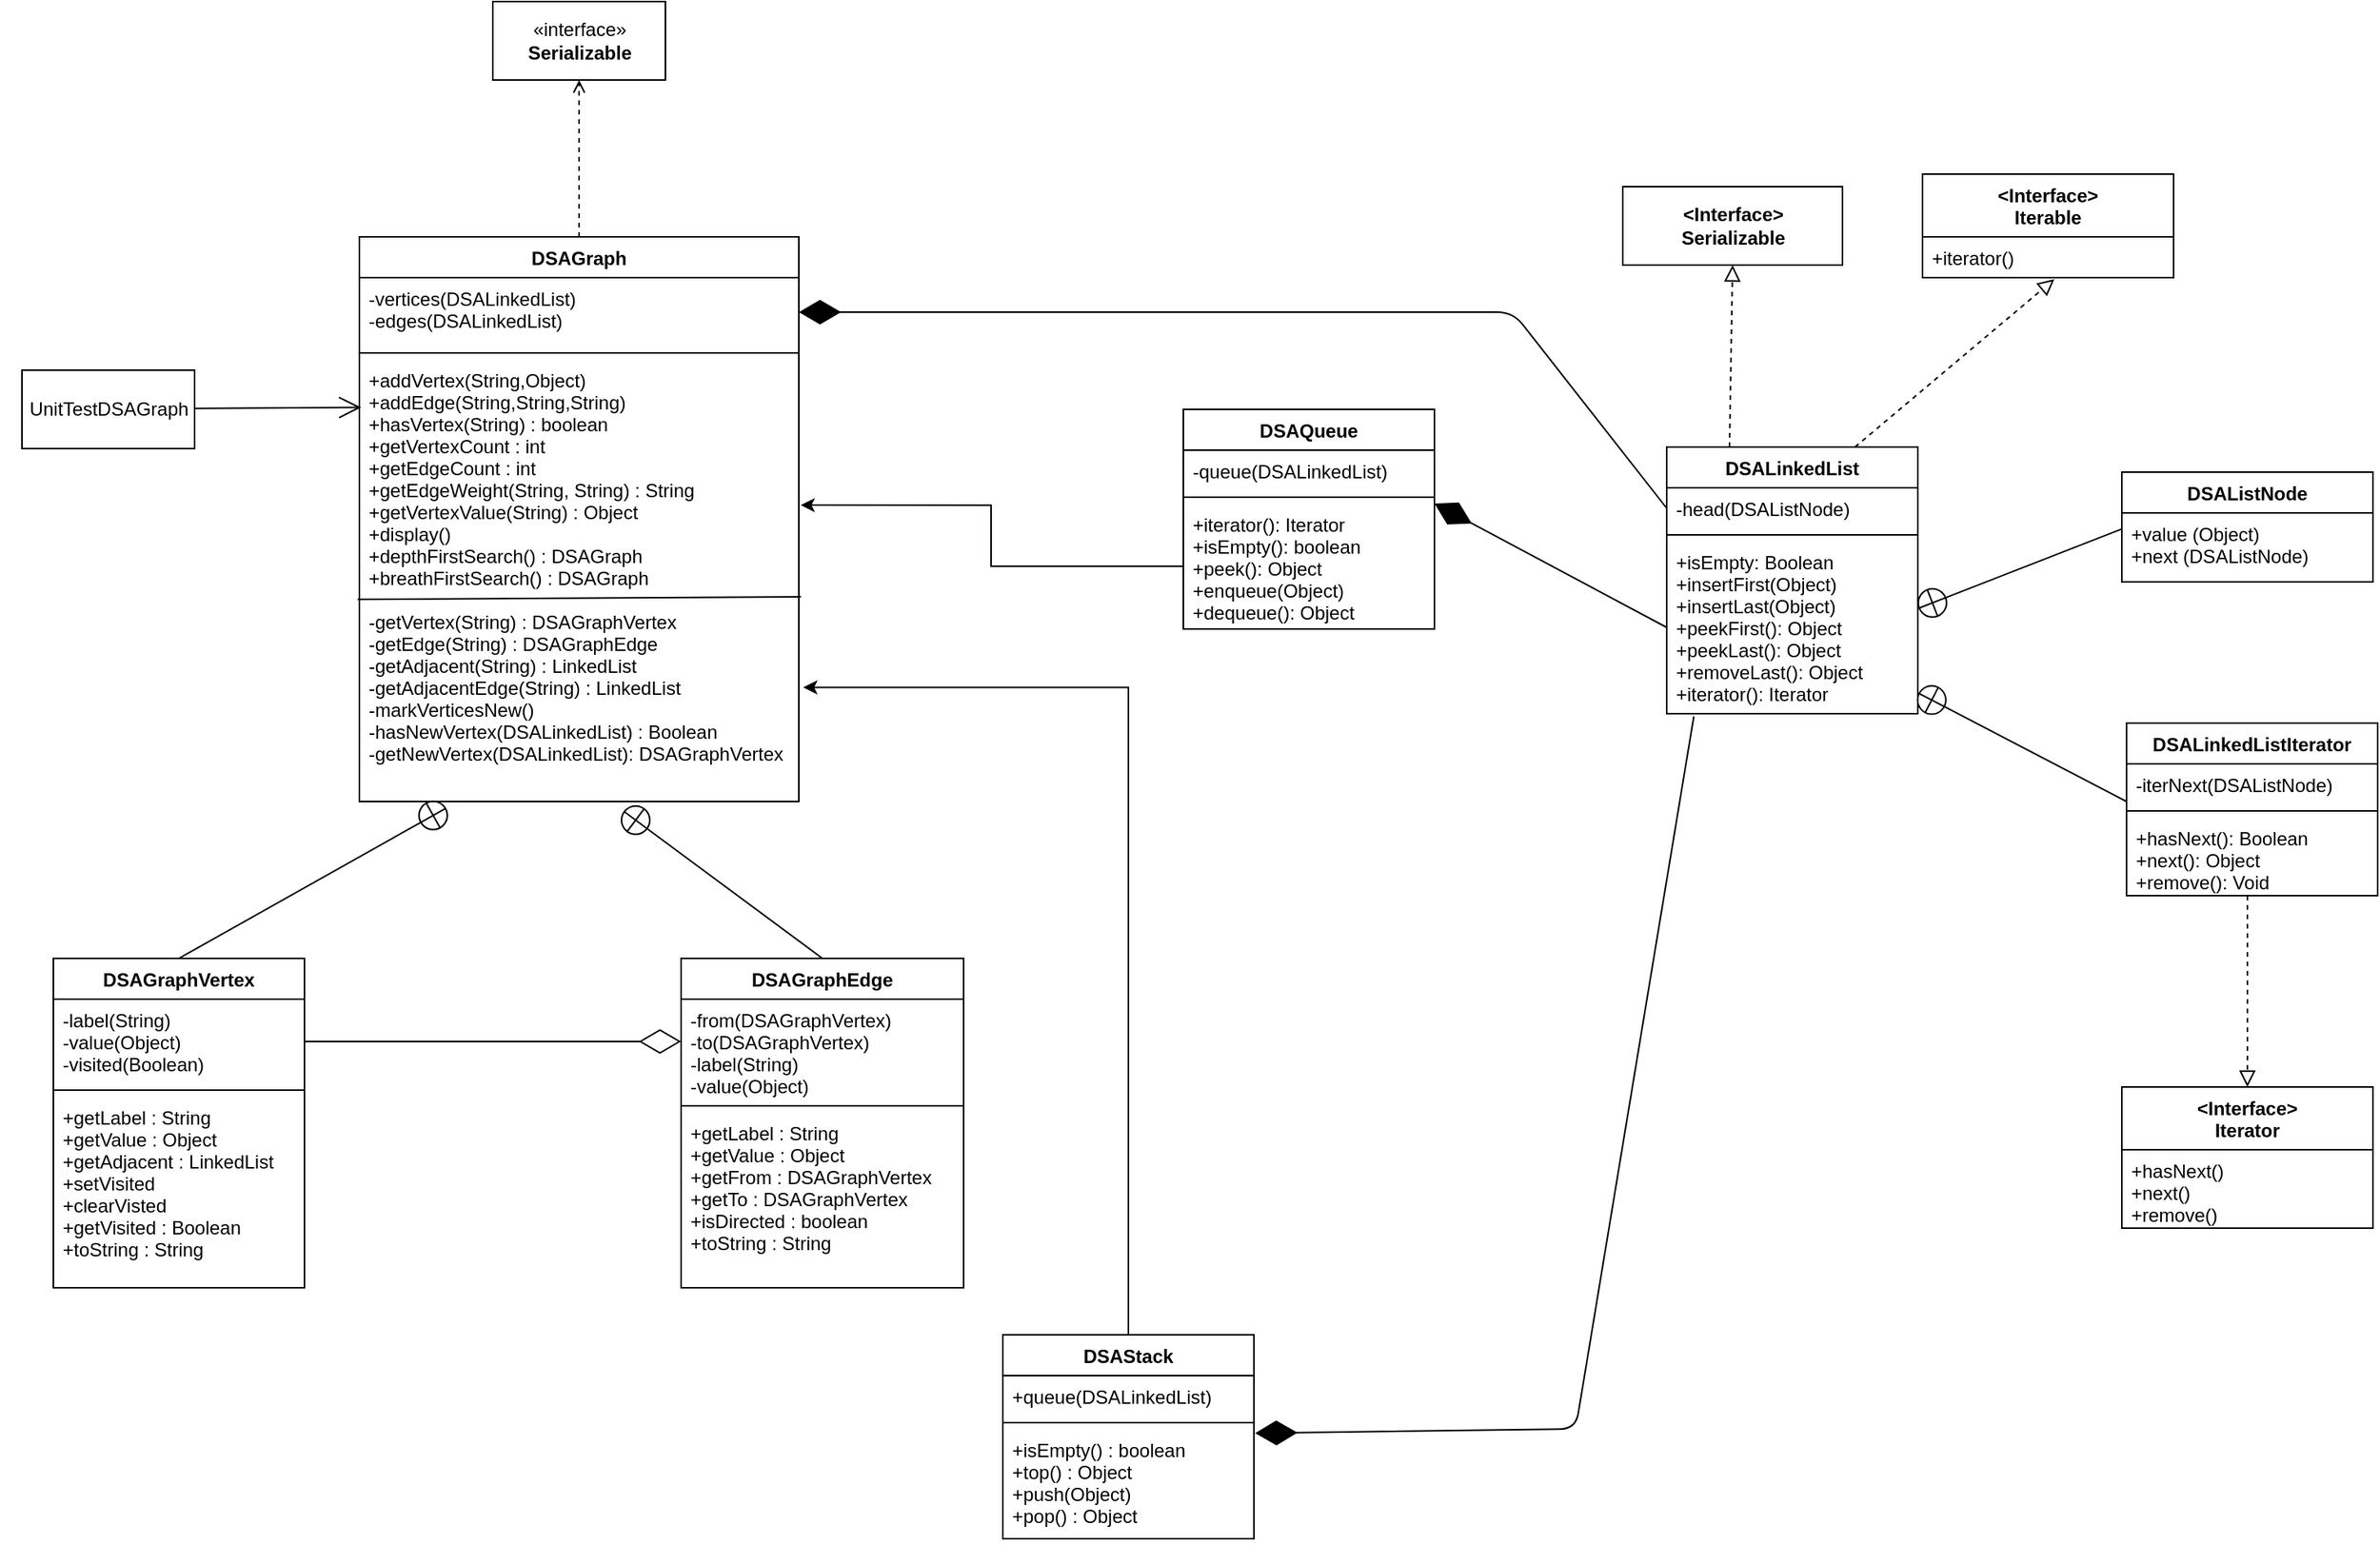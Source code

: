 <mxfile version="15.2.5" type="device"><diagram id="euWfuyoFQ5dTeIu7k11W" name="Page-1"><mxGraphModel dx="1103" dy="1601" grid="1" gridSize="10" guides="1" tooltips="1" connect="1" arrows="1" fold="1" page="1" pageScale="1" pageWidth="850" pageHeight="1100" math="0" shadow="0"><root><mxCell id="0"/><mxCell id="1" parent="0"/><mxCell id="qV7Qnx6NKt3_6iFlWyYA-6" value="DSAGraphVertex" style="swimlane;fontStyle=1;align=center;verticalAlign=top;childLayout=stackLayout;horizontal=1;startSize=26;horizontalStack=0;resizeParent=1;resizeParentMax=0;resizeLast=0;collapsible=1;marginBottom=0;" parent="1" vertex="1"><mxGeometry x="110" y="670" width="160" height="210" as="geometry"/></mxCell><mxCell id="qV7Qnx6NKt3_6iFlWyYA-7" value="-label(String)&#xA;-value(Object)&#xA;-visited(Boolean)&#xA;" style="text;strokeColor=none;fillColor=none;align=left;verticalAlign=top;spacingLeft=4;spacingRight=4;overflow=hidden;rotatable=0;points=[[0,0.5],[1,0.5]];portConstraint=eastwest;" parent="qV7Qnx6NKt3_6iFlWyYA-6" vertex="1"><mxGeometry y="26" width="160" height="54" as="geometry"/></mxCell><mxCell id="qV7Qnx6NKt3_6iFlWyYA-8" value="" style="line;strokeWidth=1;fillColor=none;align=left;verticalAlign=middle;spacingTop=-1;spacingLeft=3;spacingRight=3;rotatable=0;labelPosition=right;points=[];portConstraint=eastwest;" parent="qV7Qnx6NKt3_6iFlWyYA-6" vertex="1"><mxGeometry y="80" width="160" height="8" as="geometry"/></mxCell><mxCell id="qV7Qnx6NKt3_6iFlWyYA-9" value="+getLabel : String&#xA;+getValue : Object&#xA;+getAdjacent : LinkedList&#xA;+setVisited&#xA;+clearVisted &#xA;+getVisited : Boolean&#xA;+toString : String&#xA;" style="text;strokeColor=none;fillColor=none;align=left;verticalAlign=top;spacingLeft=4;spacingRight=4;overflow=hidden;rotatable=0;points=[[0,0.5],[1,0.5]];portConstraint=eastwest;" parent="qV7Qnx6NKt3_6iFlWyYA-6" vertex="1"><mxGeometry y="88" width="160" height="122" as="geometry"/></mxCell><mxCell id="qV7Qnx6NKt3_6iFlWyYA-11" value="DSAGraph" style="swimlane;fontStyle=1;align=center;verticalAlign=top;childLayout=stackLayout;horizontal=1;startSize=26;horizontalStack=0;resizeParent=1;resizeParentMax=0;resizeLast=0;collapsible=1;marginBottom=0;" parent="1" vertex="1"><mxGeometry x="305" y="210" width="280" height="360" as="geometry"/></mxCell><mxCell id="qV7Qnx6NKt3_6iFlWyYA-12" value="-vertices(DSALinkedList)&#xA;-edges(DSALinkedList)" style="text;strokeColor=none;fillColor=none;align=left;verticalAlign=top;spacingLeft=4;spacingRight=4;overflow=hidden;rotatable=0;points=[[0,0.5],[1,0.5]];portConstraint=eastwest;" parent="qV7Qnx6NKt3_6iFlWyYA-11" vertex="1"><mxGeometry y="26" width="280" height="44" as="geometry"/></mxCell><mxCell id="qV7Qnx6NKt3_6iFlWyYA-13" value="" style="line;strokeWidth=1;fillColor=none;align=left;verticalAlign=middle;spacingTop=-1;spacingLeft=3;spacingRight=3;rotatable=0;labelPosition=right;points=[];portConstraint=eastwest;" parent="qV7Qnx6NKt3_6iFlWyYA-11" vertex="1"><mxGeometry y="70" width="280" height="8" as="geometry"/></mxCell><mxCell id="qV7Qnx6NKt3_6iFlWyYA-14" value="+addVertex(String,Object)&#xA;+addEdge(String,String,String)&#xA;+hasVertex(String) : boolean&#xA;+getVertexCount : int&#xA;+getEdgeCount : int&#xA;+getEdgeWeight(String, String) : String&#xA;+getVertexValue(String) : Object&#xA;+display()&#xA;+depthFirstSearch() : DSAGraph&#xA;+breathFirstSearch() : DSAGraph&#xA;&#xA;-getVertex(String) : DSAGraphVertex&#xA;-getEdge(String) : DSAGraphEdge&#xA;-getAdjacent(String) : LinkedList&#xA;-getAdjacentEdge(String) : LinkedList&#xA;-markVerticesNew()&#xA;-hasNewVertex(DSALinkedList) : Boolean&#xA;-getNewVertex(DSALinkedList): DSAGraphVertex&#xA;&#xA;&#xA;&#xA;&#xA;&#xA;" style="text;strokeColor=none;fillColor=none;align=left;verticalAlign=top;spacingLeft=4;spacingRight=4;overflow=hidden;rotatable=0;points=[[0,0.5],[1,0.5]];portConstraint=eastwest;" parent="qV7Qnx6NKt3_6iFlWyYA-11" vertex="1"><mxGeometry y="78" width="280" height="282" as="geometry"/></mxCell><mxCell id="klg1KBg8z3FyMW9Wi2yF-41" value="" style="endArrow=none;html=1;entryX=1.005;entryY=0.537;entryDx=0;entryDy=0;exitX=-0.004;exitY=0.543;exitDx=0;exitDy=0;exitPerimeter=0;entryPerimeter=0;" edge="1" parent="qV7Qnx6NKt3_6iFlWyYA-11" source="qV7Qnx6NKt3_6iFlWyYA-14" target="qV7Qnx6NKt3_6iFlWyYA-14"><mxGeometry width="50" height="50" relative="1" as="geometry"><mxPoint x="125" y="280" as="sourcePoint"/><mxPoint x="175" y="230" as="targetPoint"/></mxGeometry></mxCell><mxCell id="qV7Qnx6NKt3_6iFlWyYA-15" value="DSAGraphEdge" style="swimlane;fontStyle=1;align=center;verticalAlign=top;childLayout=stackLayout;horizontal=1;startSize=26;horizontalStack=0;resizeParent=1;resizeParentMax=0;resizeLast=0;collapsible=1;marginBottom=0;" parent="1" vertex="1"><mxGeometry x="510" y="670" width="180" height="210" as="geometry"/></mxCell><mxCell id="qV7Qnx6NKt3_6iFlWyYA-16" value="-from(DSAGraphVertex)&#xA;-to(DSAGraphVertex)&#xA;-label(String)&#xA;-value(Object)&#xA;&#xA; &#xA;" style="text;strokeColor=none;fillColor=none;align=left;verticalAlign=top;spacingLeft=4;spacingRight=4;overflow=hidden;rotatable=0;points=[[0,0.5],[1,0.5]];portConstraint=eastwest;" parent="qV7Qnx6NKt3_6iFlWyYA-15" vertex="1"><mxGeometry y="26" width="180" height="64" as="geometry"/></mxCell><mxCell id="qV7Qnx6NKt3_6iFlWyYA-17" value="" style="line;strokeWidth=1;fillColor=none;align=left;verticalAlign=middle;spacingTop=-1;spacingLeft=3;spacingRight=3;rotatable=0;labelPosition=right;points=[];portConstraint=eastwest;" parent="qV7Qnx6NKt3_6iFlWyYA-15" vertex="1"><mxGeometry y="90" width="180" height="8" as="geometry"/></mxCell><mxCell id="qV7Qnx6NKt3_6iFlWyYA-18" value="+getLabel : String&#xA;+getValue : Object&#xA;+getFrom : DSAGraphVertex&#xA;+getTo : DSAGraphVertex&#xA;+isDirected : boolean&#xA;+toString : String&#xA;" style="text;strokeColor=none;fillColor=none;align=left;verticalAlign=top;spacingLeft=4;spacingRight=4;overflow=hidden;rotatable=0;points=[[0,0.5],[1,0.5]];portConstraint=eastwest;" parent="qV7Qnx6NKt3_6iFlWyYA-15" vertex="1"><mxGeometry y="98" width="180" height="112" as="geometry"/></mxCell><mxCell id="qV7Qnx6NKt3_6iFlWyYA-20" value="" style="endArrow=circlePlus;startArrow=none;endFill=0;startFill=0;endSize=8;html=1;labelBackgroundColor=none;exitX=0.5;exitY=0;exitDx=0;exitDy=0;entryX=0.199;entryY=1.014;entryDx=0;entryDy=0;entryPerimeter=0;" parent="1" source="qV7Qnx6NKt3_6iFlWyYA-6" edge="1" target="qV7Qnx6NKt3_6iFlWyYA-14"><mxGeometry width="160" relative="1" as="geometry"><mxPoint x="440" y="540" as="sourcePoint"/><mxPoint x="390" y="434" as="targetPoint"/></mxGeometry></mxCell><mxCell id="qV7Qnx6NKt3_6iFlWyYA-21" value="" style="endArrow=circlePlus;startArrow=none;endFill=0;startFill=0;endSize=8;html=1;labelBackgroundColor=none;entryX=0.6;entryY=1.021;entryDx=0;entryDy=0;entryPerimeter=0;exitX=0.5;exitY=0;exitDx=0;exitDy=0;" parent="1" source="qV7Qnx6NKt3_6iFlWyYA-15" target="qV7Qnx6NKt3_6iFlWyYA-14" edge="1"><mxGeometry width="160" relative="1" as="geometry"><mxPoint x="480" y="530" as="sourcePoint"/><mxPoint x="611.12" y="353.976" as="targetPoint"/></mxGeometry></mxCell><mxCell id="qV7Qnx6NKt3_6iFlWyYA-22" value="" style="html=1;verticalAlign=bottom;labelBackgroundColor=none;endArrow=open;endFill=0;dashed=1;exitX=0.5;exitY=0;exitDx=0;exitDy=0;entryX=0.5;entryY=1;entryDx=0;entryDy=0;" parent="1" source="qV7Qnx6NKt3_6iFlWyYA-11" edge="1" target="qV7Qnx6NKt3_6iFlWyYA-23"><mxGeometry width="160" relative="1" as="geometry"><mxPoint x="390" y="540" as="sourcePoint"/><mxPoint x="425" y="110" as="targetPoint"/></mxGeometry></mxCell><mxCell id="qV7Qnx6NKt3_6iFlWyYA-23" value="«interface»&lt;br&gt;&lt;b&gt;Serializable&lt;/b&gt;" style="html=1;" parent="1" vertex="1"><mxGeometry x="390" y="60" width="110" height="50" as="geometry"/></mxCell><mxCell id="qV7Qnx6NKt3_6iFlWyYA-24" value="" style="endArrow=open;endFill=1;endSize=12;html=1;exitX=0;exitY=0.5;exitDx=0;exitDy=0;entryX=0.004;entryY=0.109;entryDx=0;entryDy=0;entryPerimeter=0;" parent="1" source="qV7Qnx6NKt3_6iFlWyYA-25" edge="1" target="qV7Qnx6NKt3_6iFlWyYA-14"><mxGeometry width="160" relative="1" as="geometry"><mxPoint x="635" y="319.5" as="sourcePoint"/><mxPoint x="300" y="320" as="targetPoint"/></mxGeometry></mxCell><mxCell id="qV7Qnx6NKt3_6iFlWyYA-25" value="UnitTestDSAGraph" style="html=1;" parent="1" vertex="1"><mxGeometry x="90" y="295" width="110" height="50" as="geometry"/></mxCell><mxCell id="klg1KBg8z3FyMW9Wi2yF-1" value="" style="endArrow=diamondThin;endFill=0;endSize=24;html=1;exitX=1;exitY=0.5;exitDx=0;exitDy=0;" edge="1" parent="1" source="qV7Qnx6NKt3_6iFlWyYA-7"><mxGeometry width="160" relative="1" as="geometry"><mxPoint x="265" y="756" as="sourcePoint"/><mxPoint x="510" y="723" as="targetPoint"/></mxGeometry></mxCell><mxCell id="klg1KBg8z3FyMW9Wi2yF-2" value="DSALinkedList" style="swimlane;fontStyle=1;align=center;verticalAlign=top;childLayout=stackLayout;horizontal=1;startSize=26;horizontalStack=0;resizeParent=1;resizeParentMax=0;resizeLast=0;collapsible=1;marginBottom=0;" vertex="1" parent="1"><mxGeometry x="1138" y="344" width="160" height="170" as="geometry"/></mxCell><mxCell id="klg1KBg8z3FyMW9Wi2yF-3" value="-head(DSAListNode)" style="text;strokeColor=none;fillColor=none;align=left;verticalAlign=top;spacingLeft=4;spacingRight=4;overflow=hidden;rotatable=0;points=[[0,0.5],[1,0.5]];portConstraint=eastwest;" vertex="1" parent="klg1KBg8z3FyMW9Wi2yF-2"><mxGeometry y="26" width="160" height="26" as="geometry"/></mxCell><mxCell id="klg1KBg8z3FyMW9Wi2yF-4" value="" style="line;strokeWidth=1;fillColor=none;align=left;verticalAlign=middle;spacingTop=-1;spacingLeft=3;spacingRight=3;rotatable=0;labelPosition=right;points=[];portConstraint=eastwest;" vertex="1" parent="klg1KBg8z3FyMW9Wi2yF-2"><mxGeometry y="52" width="160" height="8" as="geometry"/></mxCell><mxCell id="klg1KBg8z3FyMW9Wi2yF-5" value="+isEmpty: Boolean&#xA;+insertFirst(Object)&#xA;+insertLast(Object)&#xA;+peekFirst(): Object&#xA;+peekLast(): Object&#xA;+removeLast(): Object&#xA;+iterator(): Iterator&#xA;&#xA;" style="text;strokeColor=none;fillColor=none;align=left;verticalAlign=top;spacingLeft=4;spacingRight=4;overflow=hidden;rotatable=0;points=[[0,0.5],[1,0.5]];portConstraint=eastwest;" vertex="1" parent="klg1KBg8z3FyMW9Wi2yF-2"><mxGeometry y="60" width="160" height="110" as="geometry"/></mxCell><mxCell id="klg1KBg8z3FyMW9Wi2yF-6" value="" style="endArrow=circlePlus;startArrow=none;endFill=0;startFill=0;endSize=8;html=1;labelBackgroundColor=none;exitX=-0.001;exitY=0.234;exitDx=0;exitDy=0;exitPerimeter=0;" edge="1" parent="1" source="klg1KBg8z3FyMW9Wi2yF-8"><mxGeometry width="160" relative="1" as="geometry"><mxPoint x="1468" y="447" as="sourcePoint"/><mxPoint x="1298" y="447" as="targetPoint"/></mxGeometry></mxCell><mxCell id="klg1KBg8z3FyMW9Wi2yF-7" value="DSAListNode" style="swimlane;fontStyle=1;align=center;verticalAlign=top;childLayout=stackLayout;horizontal=1;startSize=26;horizontalStack=0;resizeParent=1;resizeParentMax=0;resizeLast=0;collapsible=1;marginBottom=0;" vertex="1" parent="1"><mxGeometry x="1428" y="360" width="160" height="70" as="geometry"/></mxCell><mxCell id="klg1KBg8z3FyMW9Wi2yF-8" value="+value (Object)&#xA;+next (DSAListNode)&#xA;" style="text;strokeColor=none;fillColor=none;align=left;verticalAlign=top;spacingLeft=4;spacingRight=4;overflow=hidden;rotatable=0;points=[[0,0.5],[1,0.5]];portConstraint=eastwest;" vertex="1" parent="klg1KBg8z3FyMW9Wi2yF-7"><mxGeometry y="26" width="160" height="44" as="geometry"/></mxCell><mxCell id="klg1KBg8z3FyMW9Wi2yF-9" value="" style="endArrow=circlePlus;startArrow=none;endFill=0;startFill=0;endSize=8;html=1;labelBackgroundColor=none;exitX=0;exitY=0.923;exitDx=0;exitDy=0;exitPerimeter=0;" edge="1" parent="1" source="klg1KBg8z3FyMW9Wi2yF-11" target="klg1KBg8z3FyMW9Wi2yF-5"><mxGeometry width="160" relative="1" as="geometry"><mxPoint x="1448" y="544" as="sourcePoint"/><mxPoint x="1408" y="554" as="targetPoint"/></mxGeometry></mxCell><mxCell id="klg1KBg8z3FyMW9Wi2yF-10" value="DSALinkedListIterator" style="swimlane;fontStyle=1;align=center;verticalAlign=top;childLayout=stackLayout;horizontal=1;startSize=26;horizontalStack=0;resizeParent=1;resizeParentMax=0;resizeLast=0;collapsible=1;marginBottom=0;" vertex="1" parent="1"><mxGeometry x="1431" y="520" width="160" height="110" as="geometry"/></mxCell><mxCell id="klg1KBg8z3FyMW9Wi2yF-11" value="-iterNext(DSAListNode)" style="text;strokeColor=none;fillColor=none;align=left;verticalAlign=top;spacingLeft=4;spacingRight=4;overflow=hidden;rotatable=0;points=[[0,0.5],[1,0.5]];portConstraint=eastwest;" vertex="1" parent="klg1KBg8z3FyMW9Wi2yF-10"><mxGeometry y="26" width="160" height="26" as="geometry"/></mxCell><mxCell id="klg1KBg8z3FyMW9Wi2yF-12" value="" style="line;strokeWidth=1;fillColor=none;align=left;verticalAlign=middle;spacingTop=-1;spacingLeft=3;spacingRight=3;rotatable=0;labelPosition=right;points=[];portConstraint=eastwest;" vertex="1" parent="klg1KBg8z3FyMW9Wi2yF-10"><mxGeometry y="52" width="160" height="8" as="geometry"/></mxCell><mxCell id="klg1KBg8z3FyMW9Wi2yF-13" value="+hasNext(): Boolean&#xA;+next(): Object&#xA;+remove(): Void&#xA;" style="text;strokeColor=none;fillColor=none;align=left;verticalAlign=top;spacingLeft=4;spacingRight=4;overflow=hidden;rotatable=0;points=[[0,0.5],[1,0.5]];portConstraint=eastwest;" vertex="1" parent="klg1KBg8z3FyMW9Wi2yF-10"><mxGeometry y="60" width="160" height="50" as="geometry"/></mxCell><mxCell id="klg1KBg8z3FyMW9Wi2yF-14" value="&lt;Interface&gt;&#xA;Iterator&#xA;" style="swimlane;fontStyle=1;align=center;verticalAlign=top;childLayout=stackLayout;horizontal=1;startSize=40;horizontalStack=0;resizeParent=1;resizeParentMax=0;resizeLast=0;collapsible=1;marginBottom=0;" vertex="1" parent="1"><mxGeometry x="1428" y="752" width="160" height="90" as="geometry"/></mxCell><mxCell id="klg1KBg8z3FyMW9Wi2yF-15" value="+hasNext()&#xA;+next()&#xA;+remove()&#xA;" style="text;strokeColor=none;fillColor=none;align=left;verticalAlign=top;spacingLeft=4;spacingRight=4;overflow=hidden;rotatable=0;points=[[0,0.5],[1,0.5]];portConstraint=eastwest;" vertex="1" parent="klg1KBg8z3FyMW9Wi2yF-14"><mxGeometry y="40" width="160" height="50" as="geometry"/></mxCell><mxCell id="klg1KBg8z3FyMW9Wi2yF-16" value="&lt;Interface&gt;&#xA;Iterable&#xA;" style="swimlane;fontStyle=1;align=center;verticalAlign=top;childLayout=stackLayout;horizontal=1;startSize=40;horizontalStack=0;resizeParent=1;resizeParentMax=0;resizeLast=0;collapsible=1;marginBottom=0;" vertex="1" parent="1"><mxGeometry x="1301" y="170" width="160" height="66" as="geometry"/></mxCell><mxCell id="klg1KBg8z3FyMW9Wi2yF-17" value="+iterator()" style="text;strokeColor=none;fillColor=none;align=left;verticalAlign=top;spacingLeft=4;spacingRight=4;overflow=hidden;rotatable=0;points=[[0,0.5],[1,0.5]];portConstraint=eastwest;" vertex="1" parent="klg1KBg8z3FyMW9Wi2yF-16"><mxGeometry y="40" width="160" height="26" as="geometry"/></mxCell><mxCell id="klg1KBg8z3FyMW9Wi2yF-18" value="&lt;b&gt;&amp;lt;Interface&amp;gt;&lt;br&gt;Serializable&lt;/b&gt;" style="html=1;" vertex="1" parent="1"><mxGeometry x="1110" y="178" width="140" height="50" as="geometry"/></mxCell><mxCell id="klg1KBg8z3FyMW9Wi2yF-19" value="DSAQueue" style="swimlane;fontStyle=1;align=center;verticalAlign=top;childLayout=stackLayout;horizontal=1;startSize=26;horizontalStack=0;resizeParent=1;resizeParentMax=0;resizeLast=0;collapsible=1;marginBottom=0;" vertex="1" parent="1"><mxGeometry x="830" y="320" width="160" height="140" as="geometry"/></mxCell><mxCell id="klg1KBg8z3FyMW9Wi2yF-20" value="-queue(DSALinkedList)" style="text;strokeColor=none;fillColor=none;align=left;verticalAlign=top;spacingLeft=4;spacingRight=4;overflow=hidden;rotatable=0;points=[[0,0.5],[1,0.5]];portConstraint=eastwest;" vertex="1" parent="klg1KBg8z3FyMW9Wi2yF-19"><mxGeometry y="26" width="160" height="26" as="geometry"/></mxCell><mxCell id="klg1KBg8z3FyMW9Wi2yF-21" value="" style="line;strokeWidth=1;fillColor=none;align=left;verticalAlign=middle;spacingTop=-1;spacingLeft=3;spacingRight=3;rotatable=0;labelPosition=right;points=[];portConstraint=eastwest;" vertex="1" parent="klg1KBg8z3FyMW9Wi2yF-19"><mxGeometry y="52" width="160" height="8" as="geometry"/></mxCell><mxCell id="klg1KBg8z3FyMW9Wi2yF-22" value="+iterator(): Iterator&#xA;+isEmpty(): boolean&#xA;+peek(): Object&#xA;+enqueue(Object)&#xA;+dequeue(): Object&#xA;&#xA;" style="text;strokeColor=none;fillColor=none;align=left;verticalAlign=top;spacingLeft=4;spacingRight=4;overflow=hidden;rotatable=0;points=[[0,0.5],[1,0.5]];portConstraint=eastwest;" vertex="1" parent="klg1KBg8z3FyMW9Wi2yF-19"><mxGeometry y="60" width="160" height="80" as="geometry"/></mxCell><mxCell id="klg1KBg8z3FyMW9Wi2yF-24" value="" style="endArrow=block;startArrow=none;endFill=0;startFill=0;endSize=8;html=1;verticalAlign=bottom;dashed=1;labelBackgroundColor=none;exitX=0.25;exitY=0;exitDx=0;exitDy=0;entryX=0.5;entryY=1;entryDx=0;entryDy=0;" edge="1" parent="1" source="klg1KBg8z3FyMW9Wi2yF-2" target="klg1KBg8z3FyMW9Wi2yF-18"><mxGeometry width="160" relative="1" as="geometry"><mxPoint x="1231" y="100" as="sourcePoint"/><mxPoint x="1171" y="230" as="targetPoint"/></mxGeometry></mxCell><mxCell id="klg1KBg8z3FyMW9Wi2yF-25" value="" style="endArrow=block;startArrow=none;endFill=0;startFill=0;endSize=8;html=1;verticalAlign=bottom;dashed=1;labelBackgroundColor=none;exitX=0.75;exitY=0;exitDx=0;exitDy=0;entryX=0.525;entryY=1.038;entryDx=0;entryDy=0;entryPerimeter=0;" edge="1" parent="1" source="klg1KBg8z3FyMW9Wi2yF-2" target="klg1KBg8z3FyMW9Wi2yF-17"><mxGeometry width="160" relative="1" as="geometry"><mxPoint x="1258" y="384" as="sourcePoint"/><mxPoint x="1251" y="270" as="targetPoint"/></mxGeometry></mxCell><mxCell id="klg1KBg8z3FyMW9Wi2yF-26" value="" style="endArrow=block;startArrow=none;endFill=0;startFill=0;endSize=8;html=1;verticalAlign=bottom;dashed=1;labelBackgroundColor=none;entryX=0.5;entryY=0;entryDx=0;entryDy=0;" edge="1" parent="1" target="klg1KBg8z3FyMW9Wi2yF-14"><mxGeometry width="160" relative="1" as="geometry"><mxPoint x="1508" y="630" as="sourcePoint"/><mxPoint x="1461" y="562.988" as="targetPoint"/></mxGeometry></mxCell><mxCell id="klg1KBg8z3FyMW9Wi2yF-39" style="edgeStyle=orthogonalEdgeStyle;rounded=0;orthogonalLoop=1;jettySize=auto;html=1;entryX=1.01;entryY=0.742;entryDx=0;entryDy=0;entryPerimeter=0;" edge="1" parent="1" source="klg1KBg8z3FyMW9Wi2yF-34" target="qV7Qnx6NKt3_6iFlWyYA-14"><mxGeometry relative="1" as="geometry"/></mxCell><mxCell id="klg1KBg8z3FyMW9Wi2yF-34" value="DSAStack" style="swimlane;fontStyle=1;align=center;verticalAlign=top;childLayout=stackLayout;horizontal=1;startSize=26;horizontalStack=0;resizeParent=1;resizeParentMax=0;resizeLast=0;collapsible=1;marginBottom=0;" vertex="1" parent="1"><mxGeometry x="715" y="910" width="160" height="130" as="geometry"/></mxCell><mxCell id="klg1KBg8z3FyMW9Wi2yF-35" value="+queue(DSALinkedList)" style="text;strokeColor=none;fillColor=none;align=left;verticalAlign=top;spacingLeft=4;spacingRight=4;overflow=hidden;rotatable=0;points=[[0,0.5],[1,0.5]];portConstraint=eastwest;" vertex="1" parent="klg1KBg8z3FyMW9Wi2yF-34"><mxGeometry y="26" width="160" height="26" as="geometry"/></mxCell><mxCell id="klg1KBg8z3FyMW9Wi2yF-36" value="" style="line;strokeWidth=1;fillColor=none;align=left;verticalAlign=middle;spacingTop=-1;spacingLeft=3;spacingRight=3;rotatable=0;labelPosition=right;points=[];portConstraint=eastwest;" vertex="1" parent="klg1KBg8z3FyMW9Wi2yF-34"><mxGeometry y="52" width="160" height="8" as="geometry"/></mxCell><mxCell id="klg1KBg8z3FyMW9Wi2yF-37" value="+isEmpty() : boolean&#xA;+top() : Object&#xA;+push(Object) &#xA;+pop() : Object&#xA;" style="text;strokeColor=none;fillColor=none;align=left;verticalAlign=top;spacingLeft=4;spacingRight=4;overflow=hidden;rotatable=0;points=[[0,0.5],[1,0.5]];portConstraint=eastwest;" vertex="1" parent="klg1KBg8z3FyMW9Wi2yF-34"><mxGeometry y="60" width="160" height="70" as="geometry"/></mxCell><mxCell id="klg1KBg8z3FyMW9Wi2yF-38" value="" style="endArrow=diamondThin;endFill=1;endSize=24;html=1;entryX=1.005;entryY=0.039;entryDx=0;entryDy=0;entryPerimeter=0;exitX=0.108;exitY=1.016;exitDx=0;exitDy=0;exitPerimeter=0;" edge="1" parent="1" source="klg1KBg8z3FyMW9Wi2yF-5" target="klg1KBg8z3FyMW9Wi2yF-37"><mxGeometry width="160" relative="1" as="geometry"><mxPoint x="810" y="630" as="sourcePoint"/><mxPoint x="970" y="630" as="targetPoint"/><Array as="points"><mxPoint x="1080" y="970"/></Array></mxGeometry></mxCell><mxCell id="klg1KBg8z3FyMW9Wi2yF-42" value="" style="endArrow=diamondThin;endFill=1;endSize=24;html=1;entryX=1;entryY=0.5;entryDx=0;entryDy=0;exitX=0;exitY=0.5;exitDx=0;exitDy=0;" edge="1" parent="1" source="klg1KBg8z3FyMW9Wi2yF-3" target="qV7Qnx6NKt3_6iFlWyYA-12"><mxGeometry width="160" relative="1" as="geometry"><mxPoint x="360" y="530" as="sourcePoint"/><mxPoint x="520" y="530" as="targetPoint"/><Array as="points"><mxPoint x="1040" y="258"/></Array></mxGeometry></mxCell><mxCell id="klg1KBg8z3FyMW9Wi2yF-43" value="" style="endArrow=diamondThin;endFill=1;endSize=24;html=1;entryX=1;entryY=0;entryDx=0;entryDy=0;exitX=0;exitY=0.5;exitDx=0;exitDy=0;entryPerimeter=0;" edge="1" parent="1" source="klg1KBg8z3FyMW9Wi2yF-5" target="klg1KBg8z3FyMW9Wi2yF-22"><mxGeometry width="160" relative="1" as="geometry"><mxPoint x="990" y="330" as="sourcePoint"/><mxPoint x="497" y="415.0" as="targetPoint"/></mxGeometry></mxCell><mxCell id="klg1KBg8z3FyMW9Wi2yF-44" style="edgeStyle=orthogonalEdgeStyle;rounded=0;orthogonalLoop=1;jettySize=auto;html=1;entryX=1.004;entryY=0.33;entryDx=0;entryDy=0;entryPerimeter=0;" edge="1" parent="1" source="klg1KBg8z3FyMW9Wi2yF-22" target="qV7Qnx6NKt3_6iFlWyYA-14"><mxGeometry relative="1" as="geometry"/></mxCell></root></mxGraphModel></diagram></mxfile>